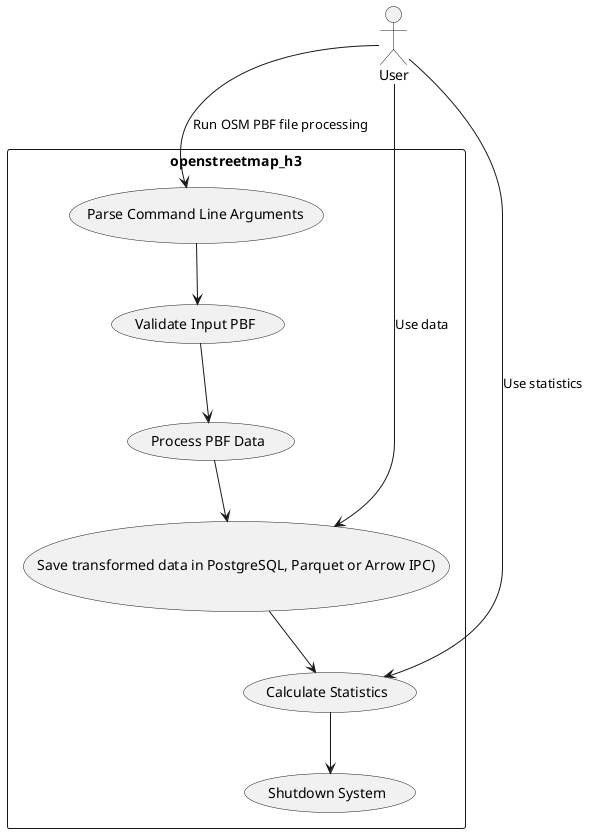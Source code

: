 @startuml

actor User

rectangle "openstreetmap_h3" {
  usecase "Parse Command Line Arguments" as ParseCLI
  usecase "Validate Input PBF" as ValidatePBF
  usecase "Process PBF Data" as ProcessPBF
  usecase "Save transformed data in PostgreSQL, Parquet or Arrow IPC)" as SaveData
  usecase "Calculate Statistics" as CalculateStats
  usecase "Shutdown System" as Shutdown

  ParseCLI --> ValidatePBF
  ValidatePBF --> ProcessPBF
  ProcessPBF --> SaveData
  SaveData --> CalculateStats
  CalculateStats --> Shutdown
}

User --> ParseCLI : "Run OSM PBF file processing"
User --> SaveData : "Use data"
User --> CalculateStats : "Use statistics"

@enduml
